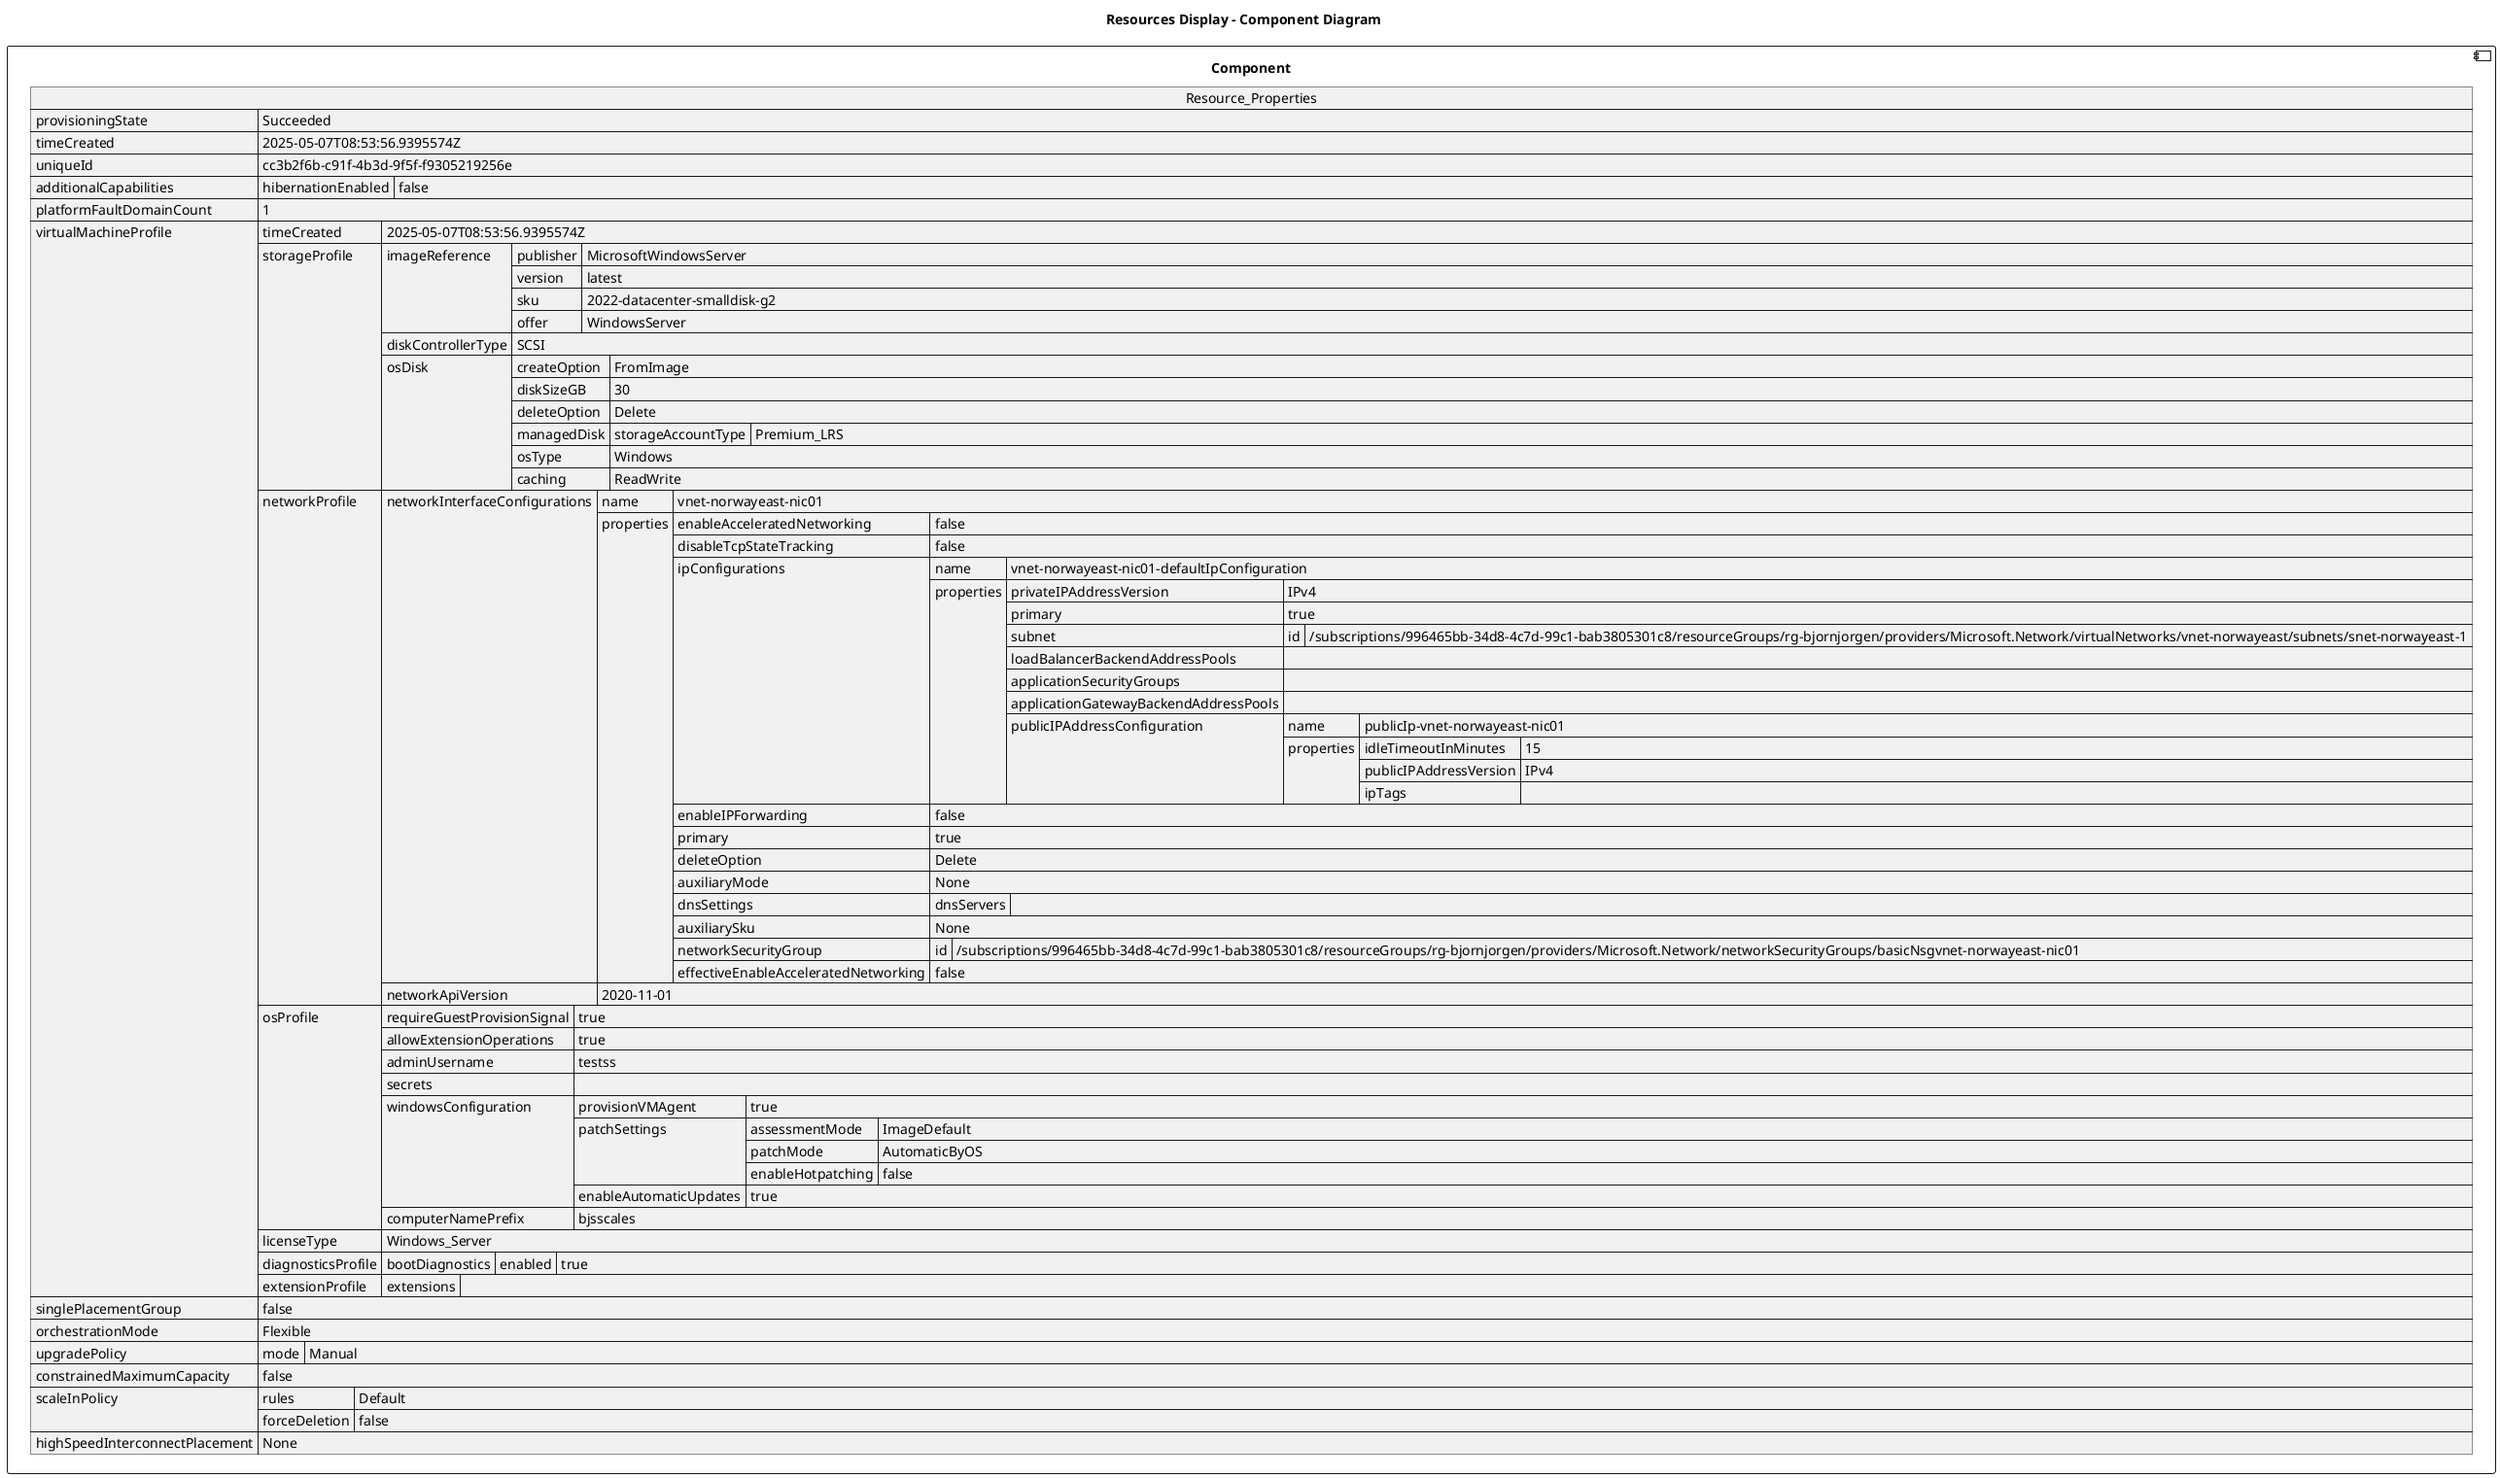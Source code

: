 @startuml

title Resources Display - Component Diagram

component Component {

json  Resource_Properties {
  "provisioningState": "Succeeded",
  "timeCreated": "2025-05-07T08:53:56.9395574Z",
  "uniqueId": "cc3b2f6b-c91f-4b3d-9f5f-f9305219256e",
  "additionalCapabilities": {
    "hibernationEnabled": false
  },
  "platformFaultDomainCount": 1,
  "virtualMachineProfile": {
    "timeCreated": "2025-05-07T08:53:56.9395574Z",
    "storageProfile": {
      "imageReference": {
        "publisher": "MicrosoftWindowsServer",
        "version": "latest",
        "sku": "2022-datacenter-smalldisk-g2",
        "offer": "WindowsServer"
      },
      "diskControllerType": "SCSI",
      "osDisk": {
        "createOption": "FromImage",
        "diskSizeGB": 30,
        "deleteOption": "Delete",
        "managedDisk": {
          "storageAccountType": "Premium_LRS"
        },
        "osType": "Windows",
        "caching": "ReadWrite"
      }
    },
    "networkProfile": {
      "networkInterfaceConfigurations": [
        {
          "name": "vnet-norwayeast-nic01",
          "properties": {
            "enableAcceleratedNetworking": false,
            "disableTcpStateTracking": false,
            "ipConfigurations": [
              {
                "name": "vnet-norwayeast-nic01-defaultIpConfiguration",
                "properties": {
                  "privateIPAddressVersion": "IPv4",
                  "primary": true,
                  "subnet": {
                    "id": "/subscriptions/996465bb-34d8-4c7d-99c1-bab3805301c8/resourceGroups/rg-bjornjorgen/providers/Microsoft.Network/virtualNetworks/vnet-norwayeast/subnets/snet-norwayeast-1"
                  },
                  "loadBalancerBackendAddressPools": [],
                  "applicationSecurityGroups": [],
                  "applicationGatewayBackendAddressPools": [],
                  "publicIPAddressConfiguration": {
                    "name": "publicIp-vnet-norwayeast-nic01",
                    "properties": {
                      "idleTimeoutInMinutes": 15,
                      "publicIPAddressVersion": "IPv4",
                      "ipTags": []
                    }
                  }
                }
              }
            ],
            "enableIPForwarding": false,
            "primary": true,
            "deleteOption": "Delete",
            "auxiliaryMode": "None",
            "dnsSettings": {
              "dnsServers": []
            },
            "auxiliarySku": "None",
            "networkSecurityGroup": {
              "id": "/subscriptions/996465bb-34d8-4c7d-99c1-bab3805301c8/resourceGroups/rg-bjornjorgen/providers/Microsoft.Network/networkSecurityGroups/basicNsgvnet-norwayeast-nic01"
            },
            "effectiveEnableAcceleratedNetworking": false
          }
        }
      ],
      "networkApiVersion": "2020-11-01"
    },
    "osProfile": {
      "requireGuestProvisionSignal": true,
      "allowExtensionOperations": true,
      "adminUsername": "testss",
      "secrets": [],
      "windowsConfiguration": {
        "provisionVMAgent": true,
        "patchSettings": {
          "assessmentMode": "ImageDefault",
          "patchMode": "AutomaticByOS",
          "enableHotpatching": false
        },
        "enableAutomaticUpdates": true
      },
      "computerNamePrefix": "bjsscales"
    },
    "licenseType": "Windows_Server",
    "diagnosticsProfile": {
      "bootDiagnostics": {
        "enabled": true
      }
    },
    "extensionProfile": {
      "extensions": []
    }
  },
  "singlePlacementGroup": false,
  "orchestrationMode": "Flexible",
  "upgradePolicy": {
    "mode": "Manual"
  },
  "constrainedMaximumCapacity": false,
  "scaleInPolicy": {
    "rules": [
      "Default"
    ],
    "forceDeletion": false
  },
  "highSpeedInterconnectPlacement": "None"
}
}
@enduml
